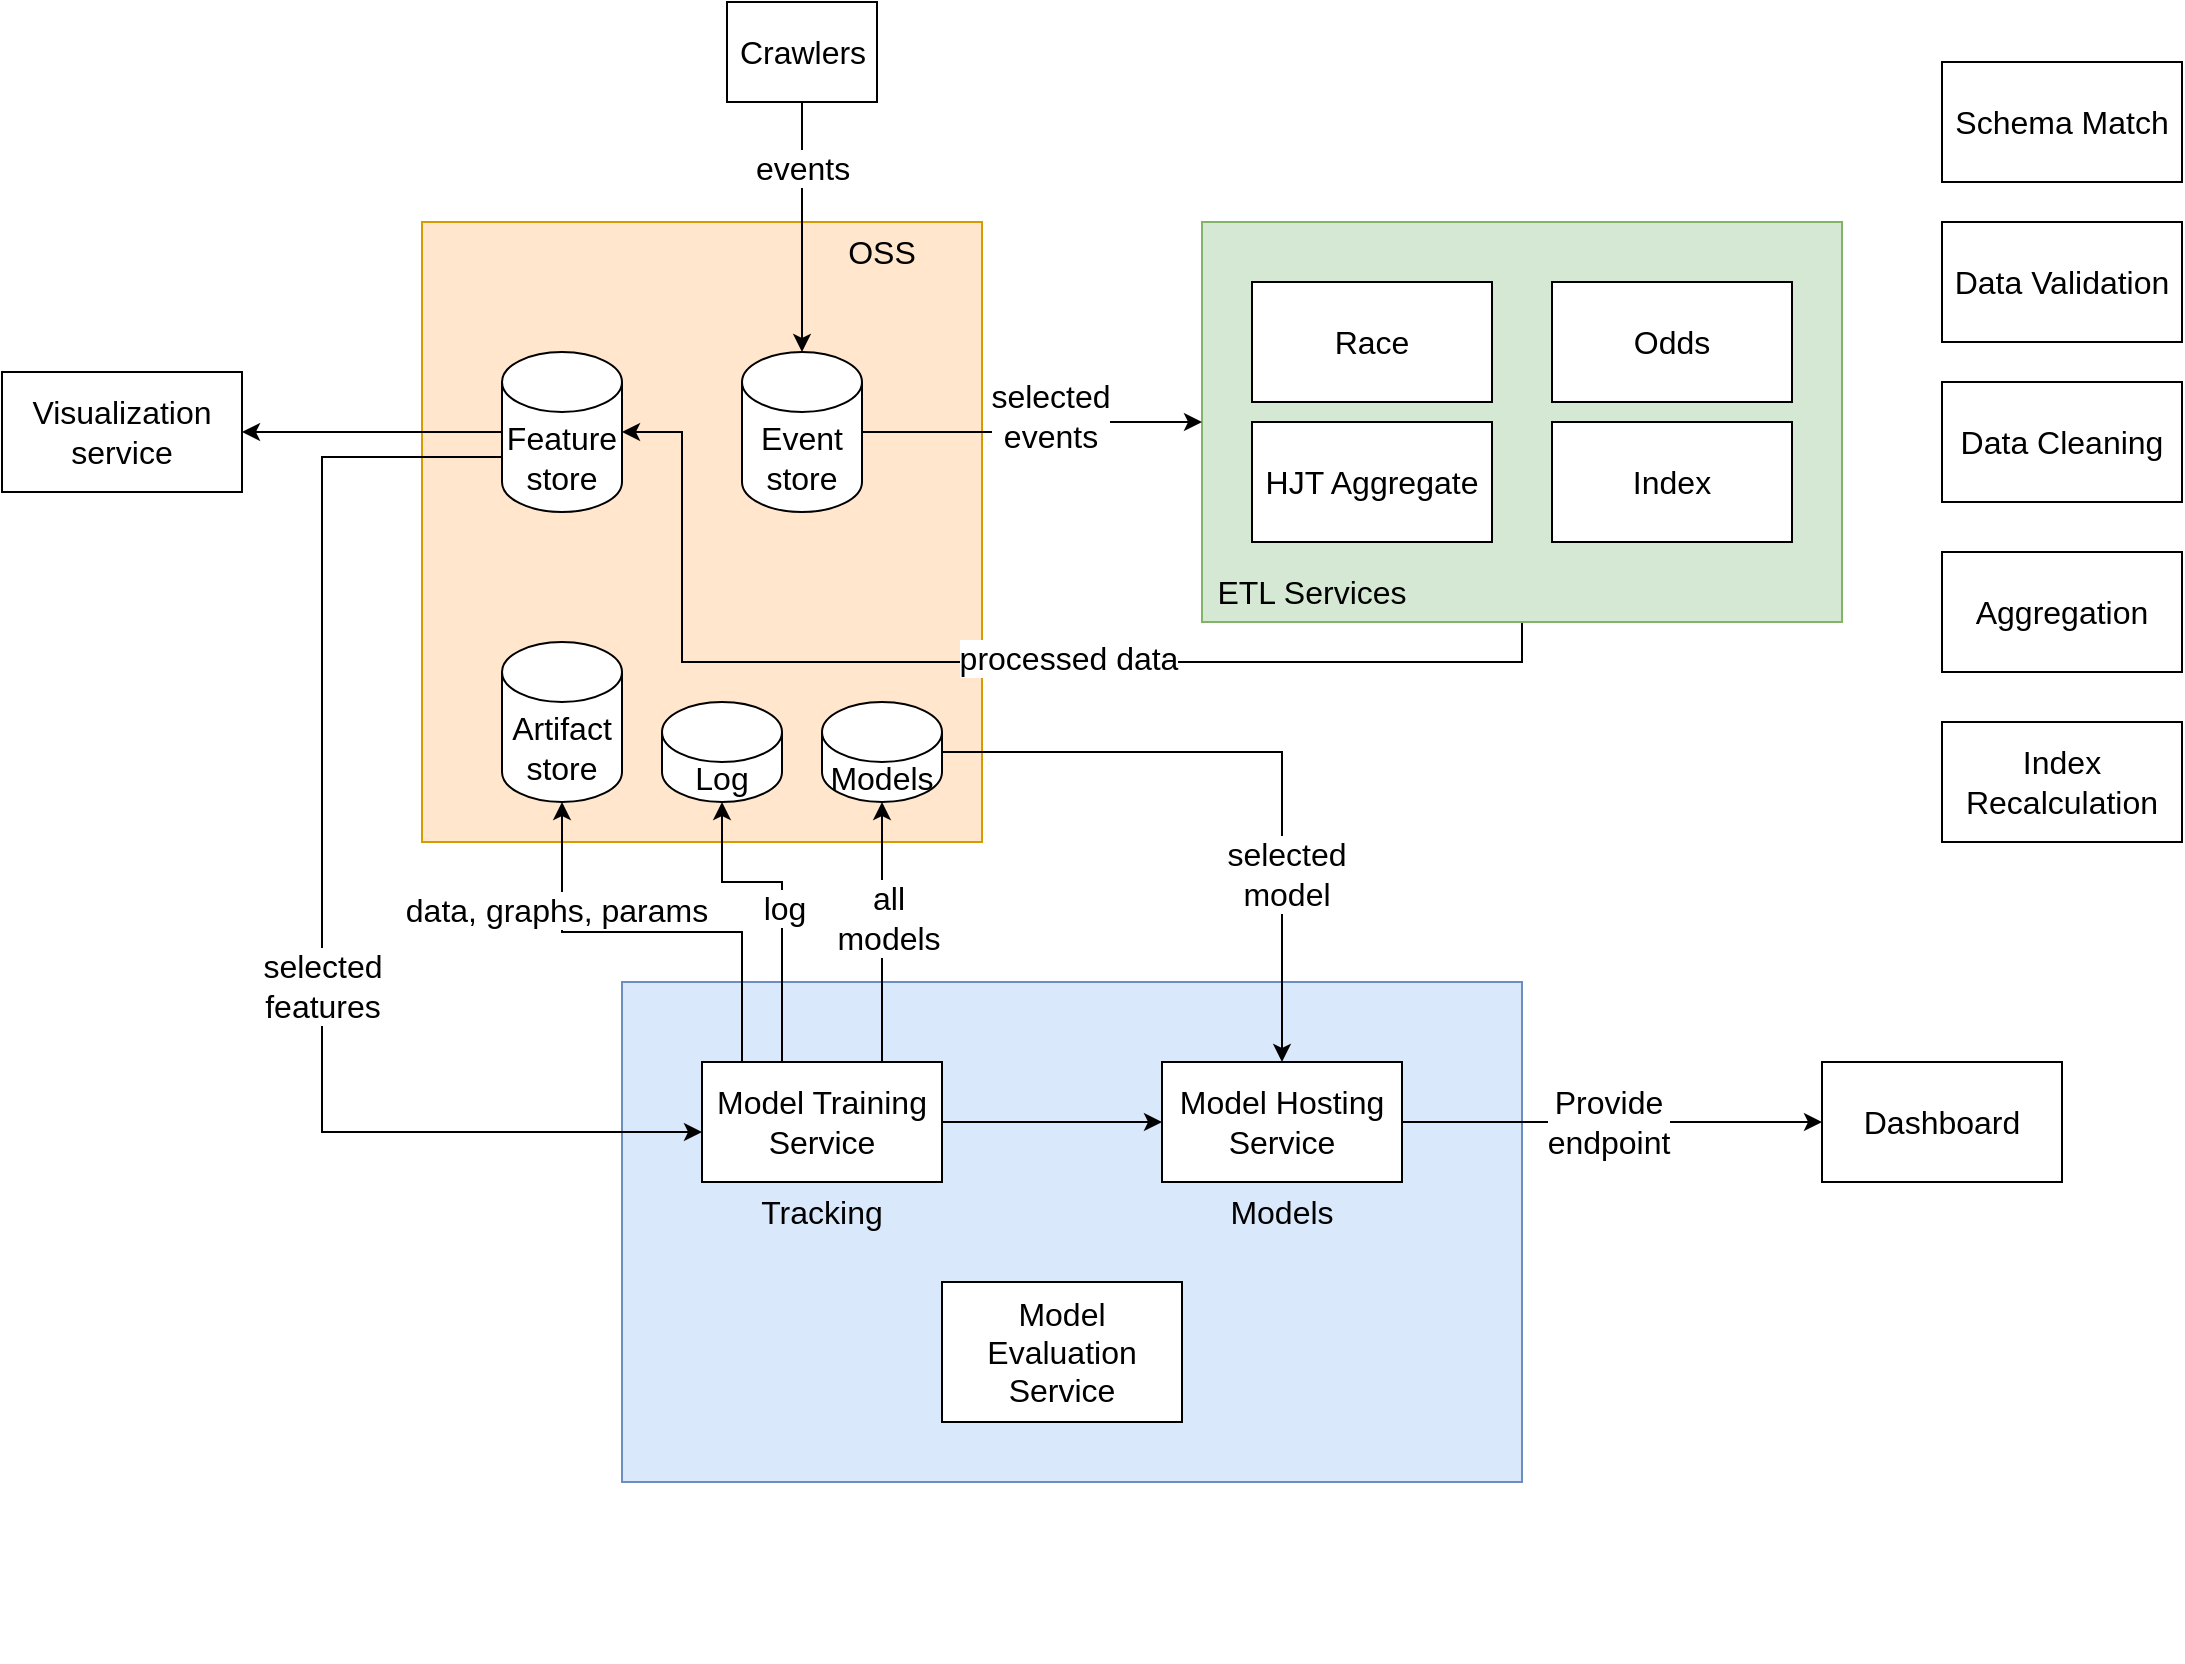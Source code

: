 <mxfile version="20.2.8" type="github">
  <diagram id="_OYlfLiKj20trFkd4ubV" name="Page-1">
    <mxGraphModel dx="1426" dy="1320" grid="1" gridSize="10" guides="1" tooltips="1" connect="1" arrows="1" fold="1" page="1" pageScale="1" pageWidth="1654" pageHeight="1169" math="0" shadow="0">
      <root>
        <mxCell id="0" />
        <mxCell id="1" parent="0" />
        <mxCell id="ToE4UrAM6BWn20umVzim-59" value="" style="rounded=0;whiteSpace=wrap;html=1;fontSize=16;fillColor=#dae8fc;strokeColor=#6c8ebf;" vertex="1" parent="1">
          <mxGeometry x="380" y="730" width="450" height="250" as="geometry" />
        </mxCell>
        <mxCell id="ToE4UrAM6BWn20umVzim-12" value="" style="rounded=0;whiteSpace=wrap;html=1;fontSize=16;fillColor=#ffe6cc;strokeColor=#d79b00;" vertex="1" parent="1">
          <mxGeometry x="280" y="350" width="280" height="310" as="geometry" />
        </mxCell>
        <mxCell id="ToE4UrAM6BWn20umVzim-37" style="edgeStyle=orthogonalEdgeStyle;rounded=0;orthogonalLoop=1;jettySize=auto;html=1;exitX=0.5;exitY=1;exitDx=0;exitDy=0;fontSize=16;" edge="1" parent="1" source="ToE4UrAM6BWn20umVzim-1" target="ToE4UrAM6BWn20umVzim-16">
          <mxGeometry relative="1" as="geometry">
            <Array as="points">
              <mxPoint x="830" y="570" />
              <mxPoint x="410" y="570" />
              <mxPoint x="410" y="455" />
            </Array>
          </mxGeometry>
        </mxCell>
        <mxCell id="ToE4UrAM6BWn20umVzim-39" value="processed data" style="edgeLabel;html=1;align=center;verticalAlign=middle;resizable=0;points=[];fontSize=16;" vertex="1" connectable="0" parent="ToE4UrAM6BWn20umVzim-37">
          <mxGeometry x="-0.156" y="-2" relative="1" as="geometry">
            <mxPoint as="offset" />
          </mxGeometry>
        </mxCell>
        <mxCell id="ToE4UrAM6BWn20umVzim-1" value="" style="rounded=0;whiteSpace=wrap;html=1;fillColor=#d5e8d4;strokeColor=#82b366;" vertex="1" parent="1">
          <mxGeometry x="670" y="350" width="320" height="200" as="geometry" />
        </mxCell>
        <mxCell id="ToE4UrAM6BWn20umVzim-2" value="ETL Services" style="text;html=1;strokeColor=none;fillColor=none;align=center;verticalAlign=middle;whiteSpace=wrap;rounded=0;fontSize=16;" vertex="1" parent="1">
          <mxGeometry x="670" y="520" width="110" height="30" as="geometry" />
        </mxCell>
        <mxCell id="ToE4UrAM6BWn20umVzim-15" style="edgeStyle=orthogonalEdgeStyle;rounded=0;orthogonalLoop=1;jettySize=auto;html=1;exitX=1;exitY=0.5;exitDx=0;exitDy=0;exitPerimeter=0;entryX=0;entryY=0.5;entryDx=0;entryDy=0;fontSize=16;" edge="1" parent="1" source="ToE4UrAM6BWn20umVzim-3" target="ToE4UrAM6BWn20umVzim-1">
          <mxGeometry relative="1" as="geometry" />
        </mxCell>
        <mxCell id="ToE4UrAM6BWn20umVzim-24" value="selected&lt;br&gt;events" style="edgeLabel;html=1;align=center;verticalAlign=middle;resizable=0;points=[];fontSize=16;" vertex="1" connectable="0" parent="ToE4UrAM6BWn20umVzim-15">
          <mxGeometry x="0.129" y="3" relative="1" as="geometry">
            <mxPoint as="offset" />
          </mxGeometry>
        </mxCell>
        <mxCell id="ToE4UrAM6BWn20umVzim-3" value="Event store" style="shape=cylinder3;whiteSpace=wrap;html=1;boundedLbl=1;backgroundOutline=1;size=15;fontSize=16;" vertex="1" parent="1">
          <mxGeometry x="440" y="415" width="60" height="80" as="geometry" />
        </mxCell>
        <mxCell id="ToE4UrAM6BWn20umVzim-13" style="edgeStyle=orthogonalEdgeStyle;rounded=0;orthogonalLoop=1;jettySize=auto;html=1;fontSize=16;" edge="1" parent="1" source="ToE4UrAM6BWn20umVzim-4" target="ToE4UrAM6BWn20umVzim-3">
          <mxGeometry relative="1" as="geometry" />
        </mxCell>
        <mxCell id="ToE4UrAM6BWn20umVzim-23" value="events" style="edgeLabel;html=1;align=center;verticalAlign=middle;resizable=0;points=[];fontSize=16;" vertex="1" connectable="0" parent="ToE4UrAM6BWn20umVzim-13">
          <mxGeometry x="-0.472" relative="1" as="geometry">
            <mxPoint as="offset" />
          </mxGeometry>
        </mxCell>
        <mxCell id="ToE4UrAM6BWn20umVzim-4" value="Crawlers" style="rounded=0;whiteSpace=wrap;html=1;fontSize=16;" vertex="1" parent="1">
          <mxGeometry x="432.5" y="240" width="75" height="50" as="geometry" />
        </mxCell>
        <mxCell id="ToE4UrAM6BWn20umVzim-7" value="Race" style="rounded=0;whiteSpace=wrap;html=1;fontSize=16;" vertex="1" parent="1">
          <mxGeometry x="695" y="380" width="120" height="60" as="geometry" />
        </mxCell>
        <mxCell id="ToE4UrAM6BWn20umVzim-8" value="HJT Aggregate" style="rounded=0;whiteSpace=wrap;html=1;fontSize=16;" vertex="1" parent="1">
          <mxGeometry x="695" y="450" width="120" height="60" as="geometry" />
        </mxCell>
        <mxCell id="ToE4UrAM6BWn20umVzim-9" value="Odds" style="rounded=0;whiteSpace=wrap;html=1;fontSize=16;" vertex="1" parent="1">
          <mxGeometry x="845" y="380" width="120" height="60" as="geometry" />
        </mxCell>
        <mxCell id="ToE4UrAM6BWn20umVzim-10" value="Index" style="rounded=0;whiteSpace=wrap;html=1;fontSize=16;" vertex="1" parent="1">
          <mxGeometry x="845" y="450" width="120" height="60" as="geometry" />
        </mxCell>
        <mxCell id="ToE4UrAM6BWn20umVzim-14" value="OSS" style="text;html=1;strokeColor=none;fillColor=none;align=center;verticalAlign=middle;whiteSpace=wrap;rounded=0;fontSize=16;" vertex="1" parent="1">
          <mxGeometry x="480" y="350" width="60" height="30" as="geometry" />
        </mxCell>
        <mxCell id="ToE4UrAM6BWn20umVzim-21" style="edgeStyle=orthogonalEdgeStyle;rounded=0;orthogonalLoop=1;jettySize=auto;html=1;exitX=0;exitY=0.5;exitDx=0;exitDy=0;exitPerimeter=0;entryX=1;entryY=0.5;entryDx=0;entryDy=0;fontSize=16;" edge="1" parent="1" source="ToE4UrAM6BWn20umVzim-16" target="ToE4UrAM6BWn20umVzim-20">
          <mxGeometry relative="1" as="geometry" />
        </mxCell>
        <mxCell id="ToE4UrAM6BWn20umVzim-60" style="edgeStyle=orthogonalEdgeStyle;rounded=0;orthogonalLoop=1;jettySize=auto;html=1;exitX=0;exitY=0;exitDx=0;exitDy=52.5;exitPerimeter=0;fontSize=16;" edge="1" parent="1" source="ToE4UrAM6BWn20umVzim-16" target="ToE4UrAM6BWn20umVzim-40">
          <mxGeometry relative="1" as="geometry">
            <Array as="points">
              <mxPoint x="230" y="468" />
              <mxPoint x="230" y="805" />
            </Array>
          </mxGeometry>
        </mxCell>
        <mxCell id="ToE4UrAM6BWn20umVzim-61" value="selected&lt;br&gt;features" style="edgeLabel;html=1;align=center;verticalAlign=middle;resizable=0;points=[];fontSize=16;" vertex="1" connectable="0" parent="ToE4UrAM6BWn20umVzim-60">
          <mxGeometry x="0.145" relative="1" as="geometry">
            <mxPoint y="1" as="offset" />
          </mxGeometry>
        </mxCell>
        <mxCell id="ToE4UrAM6BWn20umVzim-16" value="Feature&lt;br&gt;store" style="shape=cylinder3;whiteSpace=wrap;html=1;boundedLbl=1;backgroundOutline=1;size=15;fontSize=16;" vertex="1" parent="1">
          <mxGeometry x="320" y="415" width="60" height="80" as="geometry" />
        </mxCell>
        <mxCell id="ToE4UrAM6BWn20umVzim-20" value="Visualization service" style="rounded=0;whiteSpace=wrap;html=1;fontSize=16;" vertex="1" parent="1">
          <mxGeometry x="70" y="425" width="120" height="60" as="geometry" />
        </mxCell>
        <mxCell id="ToE4UrAM6BWn20umVzim-26" value="Data Cleaning" style="rounded=0;whiteSpace=wrap;html=1;fontSize=16;" vertex="1" parent="1">
          <mxGeometry x="1040" y="430" width="120" height="60" as="geometry" />
        </mxCell>
        <mxCell id="ToE4UrAM6BWn20umVzim-28" value="Aggregation" style="rounded=0;whiteSpace=wrap;html=1;fontSize=16;" vertex="1" parent="1">
          <mxGeometry x="1040" y="515" width="120" height="60" as="geometry" />
        </mxCell>
        <mxCell id="ToE4UrAM6BWn20umVzim-25" value="Data Validation" style="rounded=0;whiteSpace=wrap;html=1;fontSize=16;" vertex="1" parent="1">
          <mxGeometry x="1040" y="350" width="120" height="60" as="geometry" />
        </mxCell>
        <mxCell id="ToE4UrAM6BWn20umVzim-31" value="Schema Match" style="rounded=0;whiteSpace=wrap;html=1;fontSize=16;" vertex="1" parent="1">
          <mxGeometry x="1040" y="270" width="120" height="60" as="geometry" />
        </mxCell>
        <mxCell id="ToE4UrAM6BWn20umVzim-34" value="Index Recalculation" style="rounded=0;whiteSpace=wrap;html=1;fontSize=16;" vertex="1" parent="1">
          <mxGeometry x="1040" y="600" width="120" height="60" as="geometry" />
        </mxCell>
        <mxCell id="ToE4UrAM6BWn20umVzim-46" style="edgeStyle=orthogonalEdgeStyle;rounded=0;orthogonalLoop=1;jettySize=auto;html=1;exitX=0.5;exitY=0;exitDx=0;exitDy=0;fontSize=16;" edge="1" parent="1" source="ToE4UrAM6BWn20umVzim-40" target="ToE4UrAM6BWn20umVzim-44">
          <mxGeometry relative="1" as="geometry">
            <Array as="points">
              <mxPoint x="440" y="770" />
              <mxPoint x="440" y="705" />
              <mxPoint x="350" y="705" />
            </Array>
          </mxGeometry>
        </mxCell>
        <mxCell id="ToE4UrAM6BWn20umVzim-62" value="data, graphs, params" style="edgeLabel;html=1;align=center;verticalAlign=middle;resizable=0;points=[];fontSize=16;" vertex="1" connectable="0" parent="ToE4UrAM6BWn20umVzim-46">
          <mxGeometry x="0.585" y="3" relative="1" as="geometry">
            <mxPoint as="offset" />
          </mxGeometry>
        </mxCell>
        <mxCell id="ToE4UrAM6BWn20umVzim-48" style="edgeStyle=orthogonalEdgeStyle;rounded=0;orthogonalLoop=1;jettySize=auto;html=1;exitX=0.75;exitY=0;exitDx=0;exitDy=0;entryX=0.5;entryY=1;entryDx=0;entryDy=0;entryPerimeter=0;fontSize=16;" edge="1" parent="1" source="ToE4UrAM6BWn20umVzim-40" target="ToE4UrAM6BWn20umVzim-47">
          <mxGeometry relative="1" as="geometry">
            <Array as="points">
              <mxPoint x="460" y="770" />
              <mxPoint x="460" y="680" />
              <mxPoint x="430" y="680" />
            </Array>
          </mxGeometry>
        </mxCell>
        <mxCell id="ToE4UrAM6BWn20umVzim-69" value="log" style="edgeLabel;html=1;align=center;verticalAlign=middle;resizable=0;points=[];fontSize=16;" vertex="1" connectable="0" parent="ToE4UrAM6BWn20umVzim-48">
          <mxGeometry x="0.209" y="-1" relative="1" as="geometry">
            <mxPoint as="offset" />
          </mxGeometry>
        </mxCell>
        <mxCell id="ToE4UrAM6BWn20umVzim-54" style="edgeStyle=orthogonalEdgeStyle;rounded=0;orthogonalLoop=1;jettySize=auto;html=1;exitX=1;exitY=0.5;exitDx=0;exitDy=0;fontSize=16;" edge="1" parent="1" source="ToE4UrAM6BWn20umVzim-40" target="ToE4UrAM6BWn20umVzim-45">
          <mxGeometry relative="1" as="geometry" />
        </mxCell>
        <mxCell id="ToE4UrAM6BWn20umVzim-57" style="edgeStyle=orthogonalEdgeStyle;rounded=0;orthogonalLoop=1;jettySize=auto;html=1;exitX=0.75;exitY=0;exitDx=0;exitDy=0;entryX=0.5;entryY=1;entryDx=0;entryDy=0;entryPerimeter=0;fontSize=16;" edge="1" parent="1" source="ToE4UrAM6BWn20umVzim-40" target="ToE4UrAM6BWn20umVzim-55">
          <mxGeometry relative="1" as="geometry" />
        </mxCell>
        <mxCell id="ToE4UrAM6BWn20umVzim-68" value="all&lt;br&gt;models" style="edgeLabel;html=1;align=center;verticalAlign=middle;resizable=0;points=[];fontSize=16;" vertex="1" connectable="0" parent="ToE4UrAM6BWn20umVzim-57">
          <mxGeometry x="0.108" y="-3" relative="1" as="geometry">
            <mxPoint as="offset" />
          </mxGeometry>
        </mxCell>
        <mxCell id="ToE4UrAM6BWn20umVzim-40" value="Model Training Service" style="rounded=0;whiteSpace=wrap;html=1;fontSize=16;" vertex="1" parent="1">
          <mxGeometry x="420" y="770" width="120" height="60" as="geometry" />
        </mxCell>
        <mxCell id="ToE4UrAM6BWn20umVzim-41" value="" style="shape=image;verticalLabelPosition=bottom;labelBackgroundColor=default;verticalAlign=top;aspect=fixed;imageAspect=0;image=https://www.mlflow.org/docs/latest/_static/MLflow-logo-final-black.png;" vertex="1" parent="1">
          <mxGeometry x="491.5" y="990" width="217" height="79.71" as="geometry" />
        </mxCell>
        <mxCell id="ToE4UrAM6BWn20umVzim-44" value="Artifact store" style="shape=cylinder3;whiteSpace=wrap;html=1;boundedLbl=1;backgroundOutline=1;size=15;fontSize=16;" vertex="1" parent="1">
          <mxGeometry x="320" y="560" width="60" height="80" as="geometry" />
        </mxCell>
        <mxCell id="ToE4UrAM6BWn20umVzim-65" style="edgeStyle=orthogonalEdgeStyle;rounded=0;orthogonalLoop=1;jettySize=auto;html=1;exitX=1;exitY=0.5;exitDx=0;exitDy=0;entryX=0;entryY=0.5;entryDx=0;entryDy=0;fontSize=16;" edge="1" parent="1" source="ToE4UrAM6BWn20umVzim-45" target="ToE4UrAM6BWn20umVzim-64">
          <mxGeometry relative="1" as="geometry" />
        </mxCell>
        <mxCell id="ToE4UrAM6BWn20umVzim-66" value="Provide&lt;br&gt;endpoint" style="edgeLabel;html=1;align=center;verticalAlign=middle;resizable=0;points=[];fontSize=16;" vertex="1" connectable="0" parent="ToE4UrAM6BWn20umVzim-65">
          <mxGeometry x="-0.019" relative="1" as="geometry">
            <mxPoint as="offset" />
          </mxGeometry>
        </mxCell>
        <mxCell id="ToE4UrAM6BWn20umVzim-45" value="Model Hosting Service" style="rounded=0;whiteSpace=wrap;html=1;fontSize=16;" vertex="1" parent="1">
          <mxGeometry x="650" y="770" width="120" height="60" as="geometry" />
        </mxCell>
        <mxCell id="ToE4UrAM6BWn20umVzim-47" value="Log" style="shape=cylinder3;whiteSpace=wrap;html=1;boundedLbl=1;backgroundOutline=1;size=15;fontSize=16;" vertex="1" parent="1">
          <mxGeometry x="400" y="590" width="60" height="50" as="geometry" />
        </mxCell>
        <mxCell id="ToE4UrAM6BWn20umVzim-50" value="Tracking" style="text;html=1;strokeColor=none;fillColor=none;align=center;verticalAlign=middle;whiteSpace=wrap;rounded=0;fontSize=16;" vertex="1" parent="1">
          <mxGeometry x="450.2" y="830" width="60" height="30" as="geometry" />
        </mxCell>
        <mxCell id="ToE4UrAM6BWn20umVzim-51" value="Models" style="text;html=1;strokeColor=none;fillColor=none;align=center;verticalAlign=middle;whiteSpace=wrap;rounded=0;fontSize=16;" vertex="1" parent="1">
          <mxGeometry x="680" y="830" width="60" height="30" as="geometry" />
        </mxCell>
        <mxCell id="ToE4UrAM6BWn20umVzim-58" style="edgeStyle=orthogonalEdgeStyle;rounded=0;orthogonalLoop=1;jettySize=auto;html=1;exitX=1;exitY=0.5;exitDx=0;exitDy=0;exitPerimeter=0;fontSize=16;" edge="1" parent="1" source="ToE4UrAM6BWn20umVzim-55" target="ToE4UrAM6BWn20umVzim-45">
          <mxGeometry relative="1" as="geometry" />
        </mxCell>
        <mxCell id="ToE4UrAM6BWn20umVzim-63" value="selected&lt;br&gt;model" style="edgeLabel;html=1;align=center;verticalAlign=middle;resizable=0;points=[];fontSize=16;" vertex="1" connectable="0" parent="ToE4UrAM6BWn20umVzim-58">
          <mxGeometry x="0.421" y="2" relative="1" as="geometry">
            <mxPoint as="offset" />
          </mxGeometry>
        </mxCell>
        <mxCell id="ToE4UrAM6BWn20umVzim-55" value="Models" style="shape=cylinder3;whiteSpace=wrap;html=1;boundedLbl=1;backgroundOutline=1;size=15;fontSize=16;" vertex="1" parent="1">
          <mxGeometry x="480" y="590" width="60" height="50" as="geometry" />
        </mxCell>
        <mxCell id="ToE4UrAM6BWn20umVzim-64" value="Dashboard" style="rounded=0;whiteSpace=wrap;html=1;fontSize=16;" vertex="1" parent="1">
          <mxGeometry x="980" y="770" width="120" height="60" as="geometry" />
        </mxCell>
        <mxCell id="ToE4UrAM6BWn20umVzim-67" value="Model Evaluation Service" style="rounded=0;whiteSpace=wrap;html=1;fontSize=16;" vertex="1" parent="1">
          <mxGeometry x="540" y="880" width="120" height="70" as="geometry" />
        </mxCell>
      </root>
    </mxGraphModel>
  </diagram>
</mxfile>
